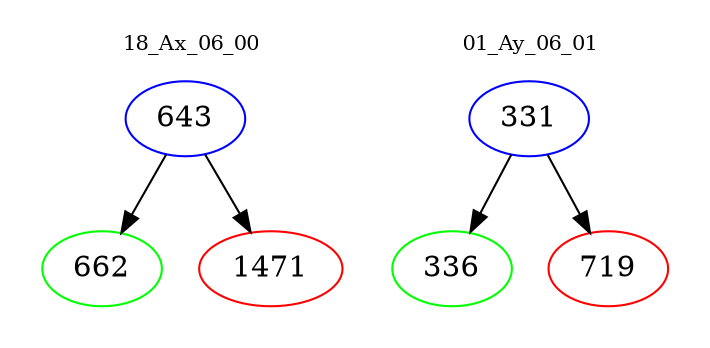 digraph{
subgraph cluster_0 {
color = white
label = "18_Ax_06_00";
fontsize=10;
T0_643 [label="643", color="blue"]
T0_643 -> T0_662 [color="black"]
T0_662 [label="662", color="green"]
T0_643 -> T0_1471 [color="black"]
T0_1471 [label="1471", color="red"]
}
subgraph cluster_1 {
color = white
label = "01_Ay_06_01";
fontsize=10;
T1_331 [label="331", color="blue"]
T1_331 -> T1_336 [color="black"]
T1_336 [label="336", color="green"]
T1_331 -> T1_719 [color="black"]
T1_719 [label="719", color="red"]
}
}
